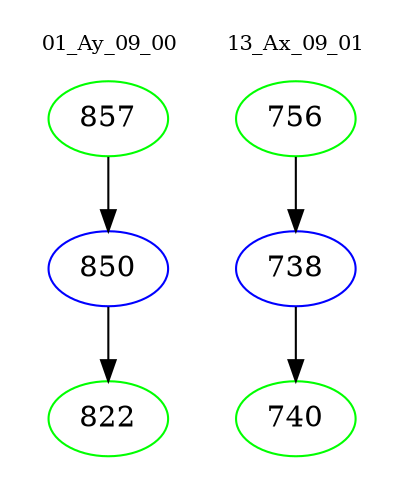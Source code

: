 digraph{
subgraph cluster_0 {
color = white
label = "01_Ay_09_00";
fontsize=10;
T0_857 [label="857", color="green"]
T0_857 -> T0_850 [color="black"]
T0_850 [label="850", color="blue"]
T0_850 -> T0_822 [color="black"]
T0_822 [label="822", color="green"]
}
subgraph cluster_1 {
color = white
label = "13_Ax_09_01";
fontsize=10;
T1_756 [label="756", color="green"]
T1_756 -> T1_738 [color="black"]
T1_738 [label="738", color="blue"]
T1_738 -> T1_740 [color="black"]
T1_740 [label="740", color="green"]
}
}
